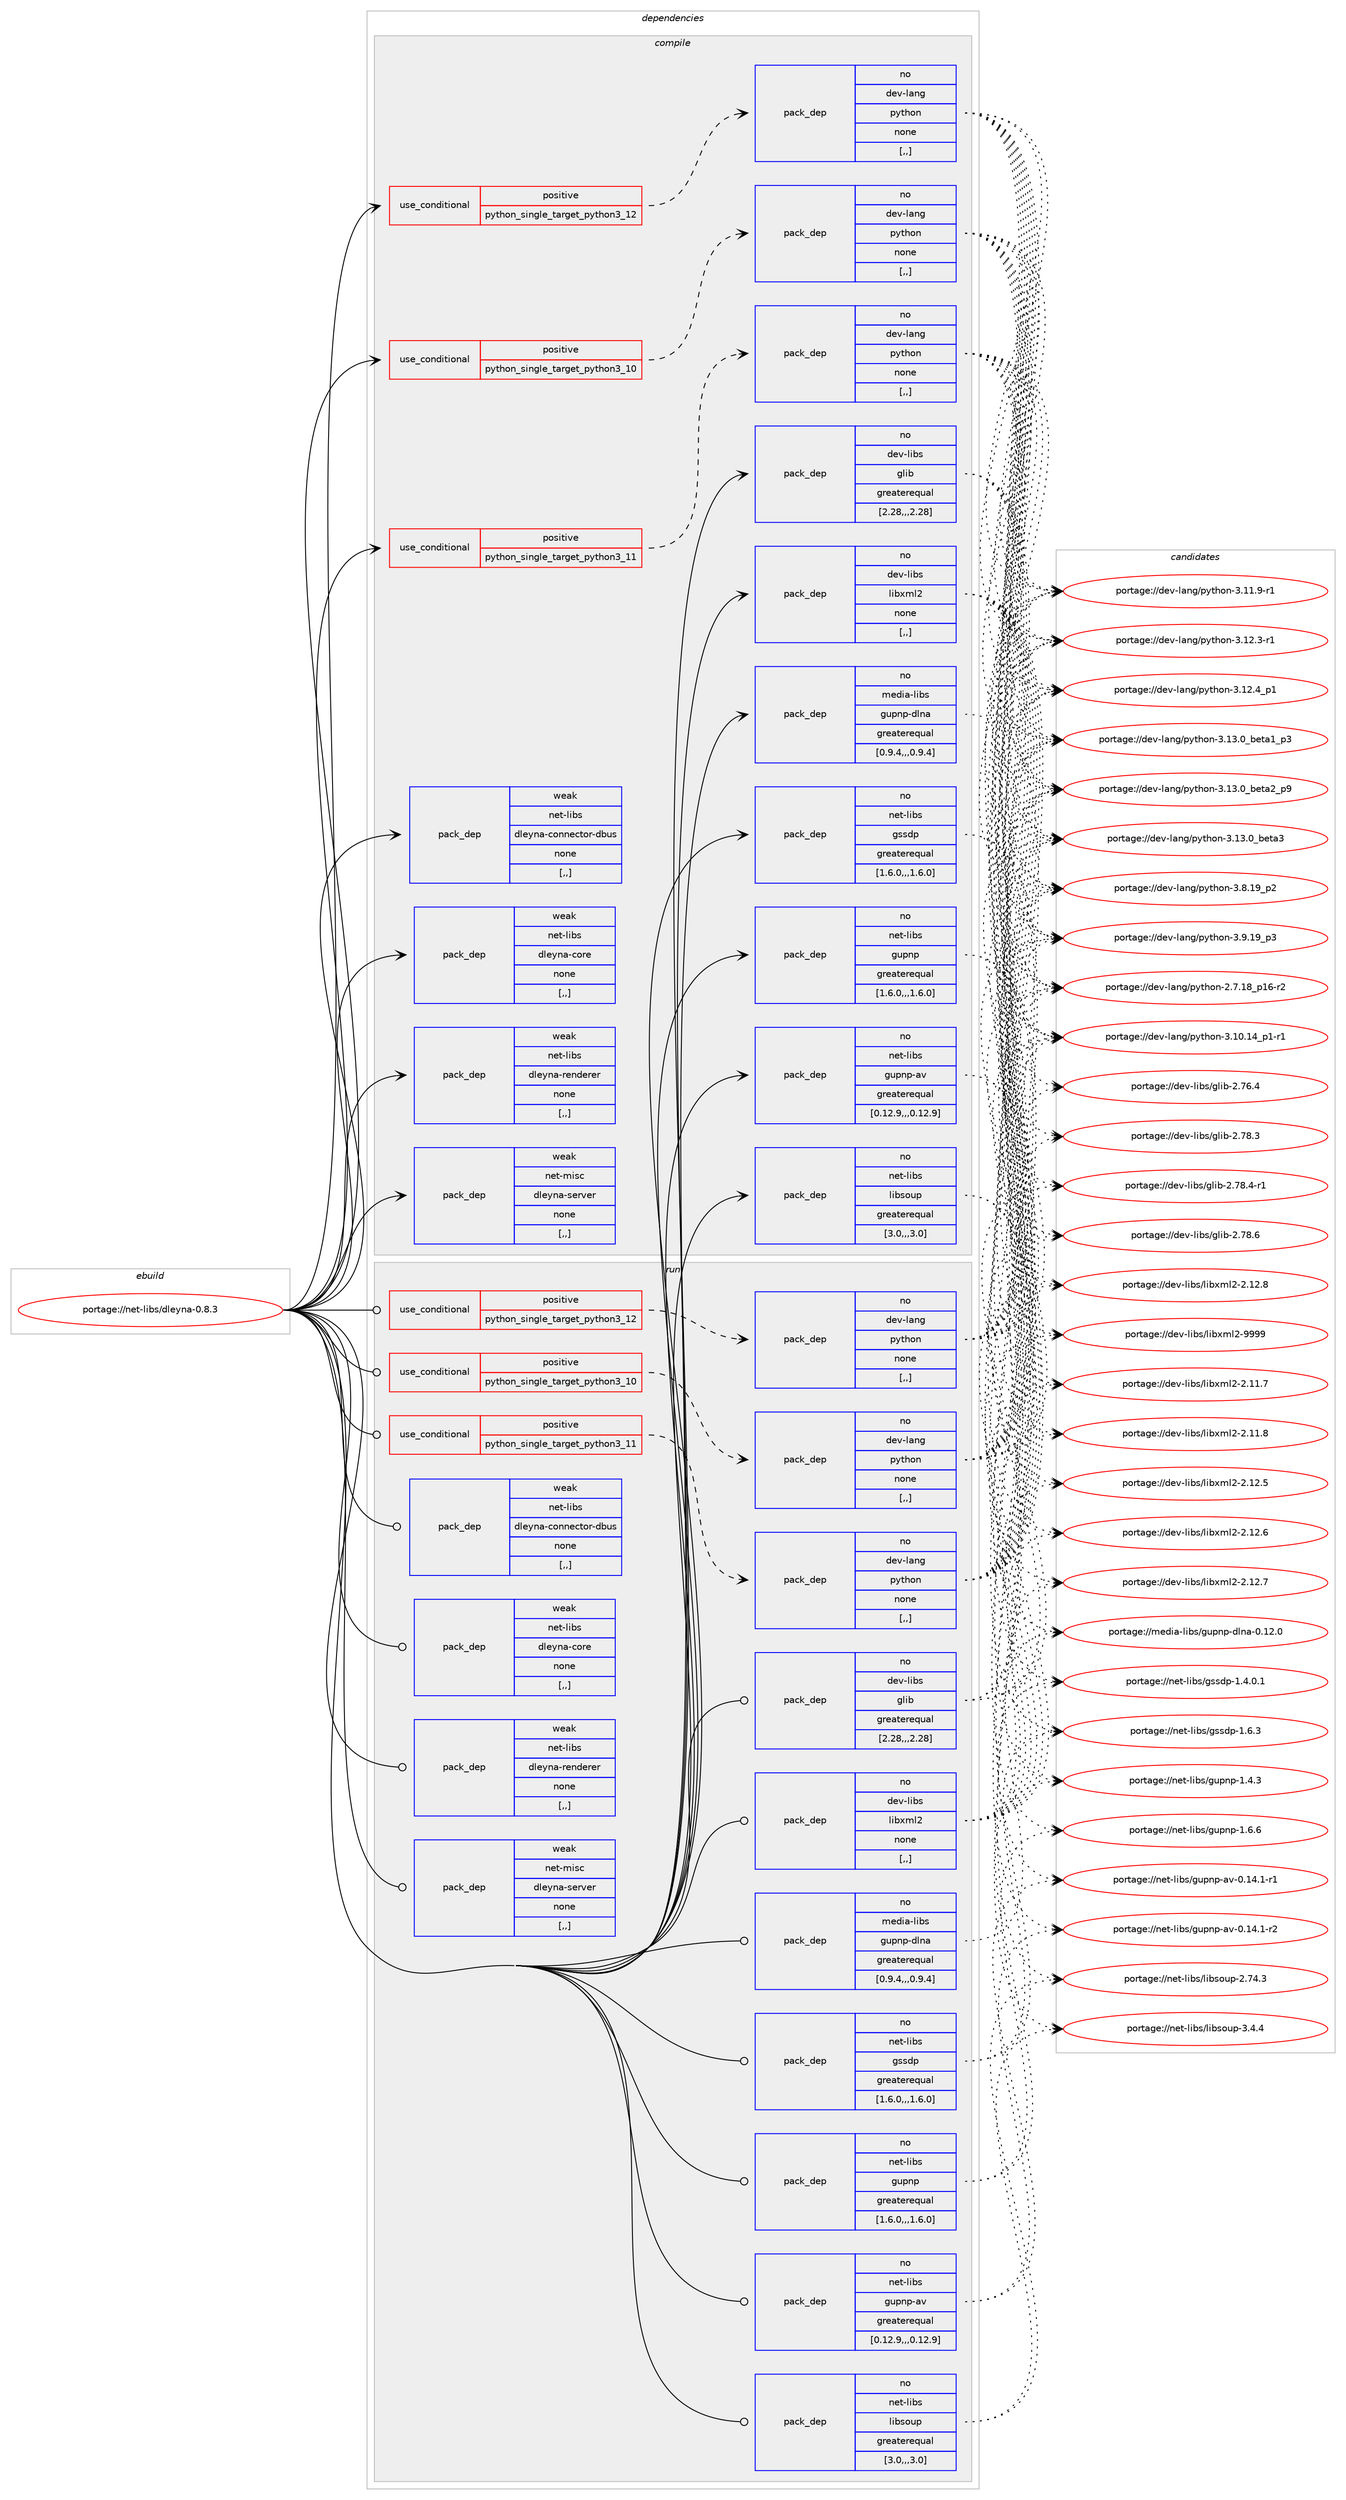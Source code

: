 digraph prolog {

# *************
# Graph options
# *************

newrank=true;
concentrate=true;
compound=true;
graph [rankdir=LR,fontname=Helvetica,fontsize=10,ranksep=1.5];#, ranksep=2.5, nodesep=0.2];
edge  [arrowhead=vee];
node  [fontname=Helvetica,fontsize=10];

# **********
# The ebuild
# **********

subgraph cluster_leftcol {
color=gray;
rank=same;
label=<<i>ebuild</i>>;
id [label="portage://net-libs/dleyna-0.8.3", color=red, width=4, href="../net-libs/dleyna-0.8.3.svg"];
}

# ****************
# The dependencies
# ****************

subgraph cluster_midcol {
color=gray;
label=<<i>dependencies</i>>;
subgraph cluster_compile {
fillcolor="#eeeeee";
style=filled;
label=<<i>compile</i>>;
subgraph cond90884 {
dependency349371 [label=<<TABLE BORDER="0" CELLBORDER="1" CELLSPACING="0" CELLPADDING="4"><TR><TD ROWSPAN="3" CELLPADDING="10">use_conditional</TD></TR><TR><TD>positive</TD></TR><TR><TD>python_single_target_python3_10</TD></TR></TABLE>>, shape=none, color=red];
subgraph pack255898 {
dependency349372 [label=<<TABLE BORDER="0" CELLBORDER="1" CELLSPACING="0" CELLPADDING="4" WIDTH="220"><TR><TD ROWSPAN="6" CELLPADDING="30">pack_dep</TD></TR><TR><TD WIDTH="110">no</TD></TR><TR><TD>dev-lang</TD></TR><TR><TD>python</TD></TR><TR><TD>none</TD></TR><TR><TD>[,,]</TD></TR></TABLE>>, shape=none, color=blue];
}
dependency349371:e -> dependency349372:w [weight=20,style="dashed",arrowhead="vee"];
}
id:e -> dependency349371:w [weight=20,style="solid",arrowhead="vee"];
subgraph cond90885 {
dependency349373 [label=<<TABLE BORDER="0" CELLBORDER="1" CELLSPACING="0" CELLPADDING="4"><TR><TD ROWSPAN="3" CELLPADDING="10">use_conditional</TD></TR><TR><TD>positive</TD></TR><TR><TD>python_single_target_python3_11</TD></TR></TABLE>>, shape=none, color=red];
subgraph pack255899 {
dependency349374 [label=<<TABLE BORDER="0" CELLBORDER="1" CELLSPACING="0" CELLPADDING="4" WIDTH="220"><TR><TD ROWSPAN="6" CELLPADDING="30">pack_dep</TD></TR><TR><TD WIDTH="110">no</TD></TR><TR><TD>dev-lang</TD></TR><TR><TD>python</TD></TR><TR><TD>none</TD></TR><TR><TD>[,,]</TD></TR></TABLE>>, shape=none, color=blue];
}
dependency349373:e -> dependency349374:w [weight=20,style="dashed",arrowhead="vee"];
}
id:e -> dependency349373:w [weight=20,style="solid",arrowhead="vee"];
subgraph cond90886 {
dependency349375 [label=<<TABLE BORDER="0" CELLBORDER="1" CELLSPACING="0" CELLPADDING="4"><TR><TD ROWSPAN="3" CELLPADDING="10">use_conditional</TD></TR><TR><TD>positive</TD></TR><TR><TD>python_single_target_python3_12</TD></TR></TABLE>>, shape=none, color=red];
subgraph pack255900 {
dependency349376 [label=<<TABLE BORDER="0" CELLBORDER="1" CELLSPACING="0" CELLPADDING="4" WIDTH="220"><TR><TD ROWSPAN="6" CELLPADDING="30">pack_dep</TD></TR><TR><TD WIDTH="110">no</TD></TR><TR><TD>dev-lang</TD></TR><TR><TD>python</TD></TR><TR><TD>none</TD></TR><TR><TD>[,,]</TD></TR></TABLE>>, shape=none, color=blue];
}
dependency349375:e -> dependency349376:w [weight=20,style="dashed",arrowhead="vee"];
}
id:e -> dependency349375:w [weight=20,style="solid",arrowhead="vee"];
subgraph pack255901 {
dependency349377 [label=<<TABLE BORDER="0" CELLBORDER="1" CELLSPACING="0" CELLPADDING="4" WIDTH="220"><TR><TD ROWSPAN="6" CELLPADDING="30">pack_dep</TD></TR><TR><TD WIDTH="110">no</TD></TR><TR><TD>dev-libs</TD></TR><TR><TD>glib</TD></TR><TR><TD>greaterequal</TD></TR><TR><TD>[2.28,,,2.28]</TD></TR></TABLE>>, shape=none, color=blue];
}
id:e -> dependency349377:w [weight=20,style="solid",arrowhead="vee"];
subgraph pack255902 {
dependency349378 [label=<<TABLE BORDER="0" CELLBORDER="1" CELLSPACING="0" CELLPADDING="4" WIDTH="220"><TR><TD ROWSPAN="6" CELLPADDING="30">pack_dep</TD></TR><TR><TD WIDTH="110">no</TD></TR><TR><TD>dev-libs</TD></TR><TR><TD>libxml2</TD></TR><TR><TD>none</TD></TR><TR><TD>[,,]</TD></TR></TABLE>>, shape=none, color=blue];
}
id:e -> dependency349378:w [weight=20,style="solid",arrowhead="vee"];
subgraph pack255903 {
dependency349379 [label=<<TABLE BORDER="0" CELLBORDER="1" CELLSPACING="0" CELLPADDING="4" WIDTH="220"><TR><TD ROWSPAN="6" CELLPADDING="30">pack_dep</TD></TR><TR><TD WIDTH="110">no</TD></TR><TR><TD>media-libs</TD></TR><TR><TD>gupnp-dlna</TD></TR><TR><TD>greaterequal</TD></TR><TR><TD>[0.9.4,,,0.9.4]</TD></TR></TABLE>>, shape=none, color=blue];
}
id:e -> dependency349379:w [weight=20,style="solid",arrowhead="vee"];
subgraph pack255904 {
dependency349380 [label=<<TABLE BORDER="0" CELLBORDER="1" CELLSPACING="0" CELLPADDING="4" WIDTH="220"><TR><TD ROWSPAN="6" CELLPADDING="30">pack_dep</TD></TR><TR><TD WIDTH="110">no</TD></TR><TR><TD>net-libs</TD></TR><TR><TD>gssdp</TD></TR><TR><TD>greaterequal</TD></TR><TR><TD>[1.6.0,,,1.6.0]</TD></TR></TABLE>>, shape=none, color=blue];
}
id:e -> dependency349380:w [weight=20,style="solid",arrowhead="vee"];
subgraph pack255905 {
dependency349381 [label=<<TABLE BORDER="0" CELLBORDER="1" CELLSPACING="0" CELLPADDING="4" WIDTH="220"><TR><TD ROWSPAN="6" CELLPADDING="30">pack_dep</TD></TR><TR><TD WIDTH="110">no</TD></TR><TR><TD>net-libs</TD></TR><TR><TD>gupnp</TD></TR><TR><TD>greaterequal</TD></TR><TR><TD>[1.6.0,,,1.6.0]</TD></TR></TABLE>>, shape=none, color=blue];
}
id:e -> dependency349381:w [weight=20,style="solid",arrowhead="vee"];
subgraph pack255906 {
dependency349382 [label=<<TABLE BORDER="0" CELLBORDER="1" CELLSPACING="0" CELLPADDING="4" WIDTH="220"><TR><TD ROWSPAN="6" CELLPADDING="30">pack_dep</TD></TR><TR><TD WIDTH="110">no</TD></TR><TR><TD>net-libs</TD></TR><TR><TD>gupnp-av</TD></TR><TR><TD>greaterequal</TD></TR><TR><TD>[0.12.9,,,0.12.9]</TD></TR></TABLE>>, shape=none, color=blue];
}
id:e -> dependency349382:w [weight=20,style="solid",arrowhead="vee"];
subgraph pack255907 {
dependency349383 [label=<<TABLE BORDER="0" CELLBORDER="1" CELLSPACING="0" CELLPADDING="4" WIDTH="220"><TR><TD ROWSPAN="6" CELLPADDING="30">pack_dep</TD></TR><TR><TD WIDTH="110">no</TD></TR><TR><TD>net-libs</TD></TR><TR><TD>libsoup</TD></TR><TR><TD>greaterequal</TD></TR><TR><TD>[3.0,,,3.0]</TD></TR></TABLE>>, shape=none, color=blue];
}
id:e -> dependency349383:w [weight=20,style="solid",arrowhead="vee"];
subgraph pack255908 {
dependency349384 [label=<<TABLE BORDER="0" CELLBORDER="1" CELLSPACING="0" CELLPADDING="4" WIDTH="220"><TR><TD ROWSPAN="6" CELLPADDING="30">pack_dep</TD></TR><TR><TD WIDTH="110">weak</TD></TR><TR><TD>net-libs</TD></TR><TR><TD>dleyna-connector-dbus</TD></TR><TR><TD>none</TD></TR><TR><TD>[,,]</TD></TR></TABLE>>, shape=none, color=blue];
}
id:e -> dependency349384:w [weight=20,style="solid",arrowhead="vee"];
subgraph pack255909 {
dependency349385 [label=<<TABLE BORDER="0" CELLBORDER="1" CELLSPACING="0" CELLPADDING="4" WIDTH="220"><TR><TD ROWSPAN="6" CELLPADDING="30">pack_dep</TD></TR><TR><TD WIDTH="110">weak</TD></TR><TR><TD>net-libs</TD></TR><TR><TD>dleyna-core</TD></TR><TR><TD>none</TD></TR><TR><TD>[,,]</TD></TR></TABLE>>, shape=none, color=blue];
}
id:e -> dependency349385:w [weight=20,style="solid",arrowhead="vee"];
subgraph pack255910 {
dependency349386 [label=<<TABLE BORDER="0" CELLBORDER="1" CELLSPACING="0" CELLPADDING="4" WIDTH="220"><TR><TD ROWSPAN="6" CELLPADDING="30">pack_dep</TD></TR><TR><TD WIDTH="110">weak</TD></TR><TR><TD>net-libs</TD></TR><TR><TD>dleyna-renderer</TD></TR><TR><TD>none</TD></TR><TR><TD>[,,]</TD></TR></TABLE>>, shape=none, color=blue];
}
id:e -> dependency349386:w [weight=20,style="solid",arrowhead="vee"];
subgraph pack255911 {
dependency349387 [label=<<TABLE BORDER="0" CELLBORDER="1" CELLSPACING="0" CELLPADDING="4" WIDTH="220"><TR><TD ROWSPAN="6" CELLPADDING="30">pack_dep</TD></TR><TR><TD WIDTH="110">weak</TD></TR><TR><TD>net-misc</TD></TR><TR><TD>dleyna-server</TD></TR><TR><TD>none</TD></TR><TR><TD>[,,]</TD></TR></TABLE>>, shape=none, color=blue];
}
id:e -> dependency349387:w [weight=20,style="solid",arrowhead="vee"];
}
subgraph cluster_compileandrun {
fillcolor="#eeeeee";
style=filled;
label=<<i>compile and run</i>>;
}
subgraph cluster_run {
fillcolor="#eeeeee";
style=filled;
label=<<i>run</i>>;
subgraph cond90887 {
dependency349388 [label=<<TABLE BORDER="0" CELLBORDER="1" CELLSPACING="0" CELLPADDING="4"><TR><TD ROWSPAN="3" CELLPADDING="10">use_conditional</TD></TR><TR><TD>positive</TD></TR><TR><TD>python_single_target_python3_10</TD></TR></TABLE>>, shape=none, color=red];
subgraph pack255912 {
dependency349389 [label=<<TABLE BORDER="0" CELLBORDER="1" CELLSPACING="0" CELLPADDING="4" WIDTH="220"><TR><TD ROWSPAN="6" CELLPADDING="30">pack_dep</TD></TR><TR><TD WIDTH="110">no</TD></TR><TR><TD>dev-lang</TD></TR><TR><TD>python</TD></TR><TR><TD>none</TD></TR><TR><TD>[,,]</TD></TR></TABLE>>, shape=none, color=blue];
}
dependency349388:e -> dependency349389:w [weight=20,style="dashed",arrowhead="vee"];
}
id:e -> dependency349388:w [weight=20,style="solid",arrowhead="odot"];
subgraph cond90888 {
dependency349390 [label=<<TABLE BORDER="0" CELLBORDER="1" CELLSPACING="0" CELLPADDING="4"><TR><TD ROWSPAN="3" CELLPADDING="10">use_conditional</TD></TR><TR><TD>positive</TD></TR><TR><TD>python_single_target_python3_11</TD></TR></TABLE>>, shape=none, color=red];
subgraph pack255913 {
dependency349391 [label=<<TABLE BORDER="0" CELLBORDER="1" CELLSPACING="0" CELLPADDING="4" WIDTH="220"><TR><TD ROWSPAN="6" CELLPADDING="30">pack_dep</TD></TR><TR><TD WIDTH="110">no</TD></TR><TR><TD>dev-lang</TD></TR><TR><TD>python</TD></TR><TR><TD>none</TD></TR><TR><TD>[,,]</TD></TR></TABLE>>, shape=none, color=blue];
}
dependency349390:e -> dependency349391:w [weight=20,style="dashed",arrowhead="vee"];
}
id:e -> dependency349390:w [weight=20,style="solid",arrowhead="odot"];
subgraph cond90889 {
dependency349392 [label=<<TABLE BORDER="0" CELLBORDER="1" CELLSPACING="0" CELLPADDING="4"><TR><TD ROWSPAN="3" CELLPADDING="10">use_conditional</TD></TR><TR><TD>positive</TD></TR><TR><TD>python_single_target_python3_12</TD></TR></TABLE>>, shape=none, color=red];
subgraph pack255914 {
dependency349393 [label=<<TABLE BORDER="0" CELLBORDER="1" CELLSPACING="0" CELLPADDING="4" WIDTH="220"><TR><TD ROWSPAN="6" CELLPADDING="30">pack_dep</TD></TR><TR><TD WIDTH="110">no</TD></TR><TR><TD>dev-lang</TD></TR><TR><TD>python</TD></TR><TR><TD>none</TD></TR><TR><TD>[,,]</TD></TR></TABLE>>, shape=none, color=blue];
}
dependency349392:e -> dependency349393:w [weight=20,style="dashed",arrowhead="vee"];
}
id:e -> dependency349392:w [weight=20,style="solid",arrowhead="odot"];
subgraph pack255915 {
dependency349394 [label=<<TABLE BORDER="0" CELLBORDER="1" CELLSPACING="0" CELLPADDING="4" WIDTH="220"><TR><TD ROWSPAN="6" CELLPADDING="30">pack_dep</TD></TR><TR><TD WIDTH="110">no</TD></TR><TR><TD>dev-libs</TD></TR><TR><TD>glib</TD></TR><TR><TD>greaterequal</TD></TR><TR><TD>[2.28,,,2.28]</TD></TR></TABLE>>, shape=none, color=blue];
}
id:e -> dependency349394:w [weight=20,style="solid",arrowhead="odot"];
subgraph pack255916 {
dependency349395 [label=<<TABLE BORDER="0" CELLBORDER="1" CELLSPACING="0" CELLPADDING="4" WIDTH="220"><TR><TD ROWSPAN="6" CELLPADDING="30">pack_dep</TD></TR><TR><TD WIDTH="110">no</TD></TR><TR><TD>dev-libs</TD></TR><TR><TD>libxml2</TD></TR><TR><TD>none</TD></TR><TR><TD>[,,]</TD></TR></TABLE>>, shape=none, color=blue];
}
id:e -> dependency349395:w [weight=20,style="solid",arrowhead="odot"];
subgraph pack255917 {
dependency349396 [label=<<TABLE BORDER="0" CELLBORDER="1" CELLSPACING="0" CELLPADDING="4" WIDTH="220"><TR><TD ROWSPAN="6" CELLPADDING="30">pack_dep</TD></TR><TR><TD WIDTH="110">no</TD></TR><TR><TD>media-libs</TD></TR><TR><TD>gupnp-dlna</TD></TR><TR><TD>greaterequal</TD></TR><TR><TD>[0.9.4,,,0.9.4]</TD></TR></TABLE>>, shape=none, color=blue];
}
id:e -> dependency349396:w [weight=20,style="solid",arrowhead="odot"];
subgraph pack255918 {
dependency349397 [label=<<TABLE BORDER="0" CELLBORDER="1" CELLSPACING="0" CELLPADDING="4" WIDTH="220"><TR><TD ROWSPAN="6" CELLPADDING="30">pack_dep</TD></TR><TR><TD WIDTH="110">no</TD></TR><TR><TD>net-libs</TD></TR><TR><TD>gssdp</TD></TR><TR><TD>greaterequal</TD></TR><TR><TD>[1.6.0,,,1.6.0]</TD></TR></TABLE>>, shape=none, color=blue];
}
id:e -> dependency349397:w [weight=20,style="solid",arrowhead="odot"];
subgraph pack255919 {
dependency349398 [label=<<TABLE BORDER="0" CELLBORDER="1" CELLSPACING="0" CELLPADDING="4" WIDTH="220"><TR><TD ROWSPAN="6" CELLPADDING="30">pack_dep</TD></TR><TR><TD WIDTH="110">no</TD></TR><TR><TD>net-libs</TD></TR><TR><TD>gupnp</TD></TR><TR><TD>greaterequal</TD></TR><TR><TD>[1.6.0,,,1.6.0]</TD></TR></TABLE>>, shape=none, color=blue];
}
id:e -> dependency349398:w [weight=20,style="solid",arrowhead="odot"];
subgraph pack255920 {
dependency349399 [label=<<TABLE BORDER="0" CELLBORDER="1" CELLSPACING="0" CELLPADDING="4" WIDTH="220"><TR><TD ROWSPAN="6" CELLPADDING="30">pack_dep</TD></TR><TR><TD WIDTH="110">no</TD></TR><TR><TD>net-libs</TD></TR><TR><TD>gupnp-av</TD></TR><TR><TD>greaterequal</TD></TR><TR><TD>[0.12.9,,,0.12.9]</TD></TR></TABLE>>, shape=none, color=blue];
}
id:e -> dependency349399:w [weight=20,style="solid",arrowhead="odot"];
subgraph pack255921 {
dependency349400 [label=<<TABLE BORDER="0" CELLBORDER="1" CELLSPACING="0" CELLPADDING="4" WIDTH="220"><TR><TD ROWSPAN="6" CELLPADDING="30">pack_dep</TD></TR><TR><TD WIDTH="110">no</TD></TR><TR><TD>net-libs</TD></TR><TR><TD>libsoup</TD></TR><TR><TD>greaterequal</TD></TR><TR><TD>[3.0,,,3.0]</TD></TR></TABLE>>, shape=none, color=blue];
}
id:e -> dependency349400:w [weight=20,style="solid",arrowhead="odot"];
subgraph pack255922 {
dependency349401 [label=<<TABLE BORDER="0" CELLBORDER="1" CELLSPACING="0" CELLPADDING="4" WIDTH="220"><TR><TD ROWSPAN="6" CELLPADDING="30">pack_dep</TD></TR><TR><TD WIDTH="110">weak</TD></TR><TR><TD>net-libs</TD></TR><TR><TD>dleyna-connector-dbus</TD></TR><TR><TD>none</TD></TR><TR><TD>[,,]</TD></TR></TABLE>>, shape=none, color=blue];
}
id:e -> dependency349401:w [weight=20,style="solid",arrowhead="odot"];
subgraph pack255923 {
dependency349402 [label=<<TABLE BORDER="0" CELLBORDER="1" CELLSPACING="0" CELLPADDING="4" WIDTH="220"><TR><TD ROWSPAN="6" CELLPADDING="30">pack_dep</TD></TR><TR><TD WIDTH="110">weak</TD></TR><TR><TD>net-libs</TD></TR><TR><TD>dleyna-core</TD></TR><TR><TD>none</TD></TR><TR><TD>[,,]</TD></TR></TABLE>>, shape=none, color=blue];
}
id:e -> dependency349402:w [weight=20,style="solid",arrowhead="odot"];
subgraph pack255924 {
dependency349403 [label=<<TABLE BORDER="0" CELLBORDER="1" CELLSPACING="0" CELLPADDING="4" WIDTH="220"><TR><TD ROWSPAN="6" CELLPADDING="30">pack_dep</TD></TR><TR><TD WIDTH="110">weak</TD></TR><TR><TD>net-libs</TD></TR><TR><TD>dleyna-renderer</TD></TR><TR><TD>none</TD></TR><TR><TD>[,,]</TD></TR></TABLE>>, shape=none, color=blue];
}
id:e -> dependency349403:w [weight=20,style="solid",arrowhead="odot"];
subgraph pack255925 {
dependency349404 [label=<<TABLE BORDER="0" CELLBORDER="1" CELLSPACING="0" CELLPADDING="4" WIDTH="220"><TR><TD ROWSPAN="6" CELLPADDING="30">pack_dep</TD></TR><TR><TD WIDTH="110">weak</TD></TR><TR><TD>net-misc</TD></TR><TR><TD>dleyna-server</TD></TR><TR><TD>none</TD></TR><TR><TD>[,,]</TD></TR></TABLE>>, shape=none, color=blue];
}
id:e -> dependency349404:w [weight=20,style="solid",arrowhead="odot"];
}
}

# **************
# The candidates
# **************

subgraph cluster_choices {
rank=same;
color=gray;
label=<<i>candidates</i>>;

subgraph choice255898 {
color=black;
nodesep=1;
choice100101118451089711010347112121116104111110455046554649569511249544511450 [label="portage://dev-lang/python-2.7.18_p16-r2", color=red, width=4,href="../dev-lang/python-2.7.18_p16-r2.svg"];
choice100101118451089711010347112121116104111110455146494846495295112494511449 [label="portage://dev-lang/python-3.10.14_p1-r1", color=red, width=4,href="../dev-lang/python-3.10.14_p1-r1.svg"];
choice100101118451089711010347112121116104111110455146494946574511449 [label="portage://dev-lang/python-3.11.9-r1", color=red, width=4,href="../dev-lang/python-3.11.9-r1.svg"];
choice100101118451089711010347112121116104111110455146495046514511449 [label="portage://dev-lang/python-3.12.3-r1", color=red, width=4,href="../dev-lang/python-3.12.3-r1.svg"];
choice100101118451089711010347112121116104111110455146495046529511249 [label="portage://dev-lang/python-3.12.4_p1", color=red, width=4,href="../dev-lang/python-3.12.4_p1.svg"];
choice10010111845108971101034711212111610411111045514649514648959810111697499511251 [label="portage://dev-lang/python-3.13.0_beta1_p3", color=red, width=4,href="../dev-lang/python-3.13.0_beta1_p3.svg"];
choice10010111845108971101034711212111610411111045514649514648959810111697509511257 [label="portage://dev-lang/python-3.13.0_beta2_p9", color=red, width=4,href="../dev-lang/python-3.13.0_beta2_p9.svg"];
choice1001011184510897110103471121211161041111104551464951464895981011169751 [label="portage://dev-lang/python-3.13.0_beta3", color=red, width=4,href="../dev-lang/python-3.13.0_beta3.svg"];
choice100101118451089711010347112121116104111110455146564649579511250 [label="portage://dev-lang/python-3.8.19_p2", color=red, width=4,href="../dev-lang/python-3.8.19_p2.svg"];
choice100101118451089711010347112121116104111110455146574649579511251 [label="portage://dev-lang/python-3.9.19_p3", color=red, width=4,href="../dev-lang/python-3.9.19_p3.svg"];
dependency349372:e -> choice100101118451089711010347112121116104111110455046554649569511249544511450:w [style=dotted,weight="100"];
dependency349372:e -> choice100101118451089711010347112121116104111110455146494846495295112494511449:w [style=dotted,weight="100"];
dependency349372:e -> choice100101118451089711010347112121116104111110455146494946574511449:w [style=dotted,weight="100"];
dependency349372:e -> choice100101118451089711010347112121116104111110455146495046514511449:w [style=dotted,weight="100"];
dependency349372:e -> choice100101118451089711010347112121116104111110455146495046529511249:w [style=dotted,weight="100"];
dependency349372:e -> choice10010111845108971101034711212111610411111045514649514648959810111697499511251:w [style=dotted,weight="100"];
dependency349372:e -> choice10010111845108971101034711212111610411111045514649514648959810111697509511257:w [style=dotted,weight="100"];
dependency349372:e -> choice1001011184510897110103471121211161041111104551464951464895981011169751:w [style=dotted,weight="100"];
dependency349372:e -> choice100101118451089711010347112121116104111110455146564649579511250:w [style=dotted,weight="100"];
dependency349372:e -> choice100101118451089711010347112121116104111110455146574649579511251:w [style=dotted,weight="100"];
}
subgraph choice255899 {
color=black;
nodesep=1;
choice100101118451089711010347112121116104111110455046554649569511249544511450 [label="portage://dev-lang/python-2.7.18_p16-r2", color=red, width=4,href="../dev-lang/python-2.7.18_p16-r2.svg"];
choice100101118451089711010347112121116104111110455146494846495295112494511449 [label="portage://dev-lang/python-3.10.14_p1-r1", color=red, width=4,href="../dev-lang/python-3.10.14_p1-r1.svg"];
choice100101118451089711010347112121116104111110455146494946574511449 [label="portage://dev-lang/python-3.11.9-r1", color=red, width=4,href="../dev-lang/python-3.11.9-r1.svg"];
choice100101118451089711010347112121116104111110455146495046514511449 [label="portage://dev-lang/python-3.12.3-r1", color=red, width=4,href="../dev-lang/python-3.12.3-r1.svg"];
choice100101118451089711010347112121116104111110455146495046529511249 [label="portage://dev-lang/python-3.12.4_p1", color=red, width=4,href="../dev-lang/python-3.12.4_p1.svg"];
choice10010111845108971101034711212111610411111045514649514648959810111697499511251 [label="portage://dev-lang/python-3.13.0_beta1_p3", color=red, width=4,href="../dev-lang/python-3.13.0_beta1_p3.svg"];
choice10010111845108971101034711212111610411111045514649514648959810111697509511257 [label="portage://dev-lang/python-3.13.0_beta2_p9", color=red, width=4,href="../dev-lang/python-3.13.0_beta2_p9.svg"];
choice1001011184510897110103471121211161041111104551464951464895981011169751 [label="portage://dev-lang/python-3.13.0_beta3", color=red, width=4,href="../dev-lang/python-3.13.0_beta3.svg"];
choice100101118451089711010347112121116104111110455146564649579511250 [label="portage://dev-lang/python-3.8.19_p2", color=red, width=4,href="../dev-lang/python-3.8.19_p2.svg"];
choice100101118451089711010347112121116104111110455146574649579511251 [label="portage://dev-lang/python-3.9.19_p3", color=red, width=4,href="../dev-lang/python-3.9.19_p3.svg"];
dependency349374:e -> choice100101118451089711010347112121116104111110455046554649569511249544511450:w [style=dotted,weight="100"];
dependency349374:e -> choice100101118451089711010347112121116104111110455146494846495295112494511449:w [style=dotted,weight="100"];
dependency349374:e -> choice100101118451089711010347112121116104111110455146494946574511449:w [style=dotted,weight="100"];
dependency349374:e -> choice100101118451089711010347112121116104111110455146495046514511449:w [style=dotted,weight="100"];
dependency349374:e -> choice100101118451089711010347112121116104111110455146495046529511249:w [style=dotted,weight="100"];
dependency349374:e -> choice10010111845108971101034711212111610411111045514649514648959810111697499511251:w [style=dotted,weight="100"];
dependency349374:e -> choice10010111845108971101034711212111610411111045514649514648959810111697509511257:w [style=dotted,weight="100"];
dependency349374:e -> choice1001011184510897110103471121211161041111104551464951464895981011169751:w [style=dotted,weight="100"];
dependency349374:e -> choice100101118451089711010347112121116104111110455146564649579511250:w [style=dotted,weight="100"];
dependency349374:e -> choice100101118451089711010347112121116104111110455146574649579511251:w [style=dotted,weight="100"];
}
subgraph choice255900 {
color=black;
nodesep=1;
choice100101118451089711010347112121116104111110455046554649569511249544511450 [label="portage://dev-lang/python-2.7.18_p16-r2", color=red, width=4,href="../dev-lang/python-2.7.18_p16-r2.svg"];
choice100101118451089711010347112121116104111110455146494846495295112494511449 [label="portage://dev-lang/python-3.10.14_p1-r1", color=red, width=4,href="../dev-lang/python-3.10.14_p1-r1.svg"];
choice100101118451089711010347112121116104111110455146494946574511449 [label="portage://dev-lang/python-3.11.9-r1", color=red, width=4,href="../dev-lang/python-3.11.9-r1.svg"];
choice100101118451089711010347112121116104111110455146495046514511449 [label="portage://dev-lang/python-3.12.3-r1", color=red, width=4,href="../dev-lang/python-3.12.3-r1.svg"];
choice100101118451089711010347112121116104111110455146495046529511249 [label="portage://dev-lang/python-3.12.4_p1", color=red, width=4,href="../dev-lang/python-3.12.4_p1.svg"];
choice10010111845108971101034711212111610411111045514649514648959810111697499511251 [label="portage://dev-lang/python-3.13.0_beta1_p3", color=red, width=4,href="../dev-lang/python-3.13.0_beta1_p3.svg"];
choice10010111845108971101034711212111610411111045514649514648959810111697509511257 [label="portage://dev-lang/python-3.13.0_beta2_p9", color=red, width=4,href="../dev-lang/python-3.13.0_beta2_p9.svg"];
choice1001011184510897110103471121211161041111104551464951464895981011169751 [label="portage://dev-lang/python-3.13.0_beta3", color=red, width=4,href="../dev-lang/python-3.13.0_beta3.svg"];
choice100101118451089711010347112121116104111110455146564649579511250 [label="portage://dev-lang/python-3.8.19_p2", color=red, width=4,href="../dev-lang/python-3.8.19_p2.svg"];
choice100101118451089711010347112121116104111110455146574649579511251 [label="portage://dev-lang/python-3.9.19_p3", color=red, width=4,href="../dev-lang/python-3.9.19_p3.svg"];
dependency349376:e -> choice100101118451089711010347112121116104111110455046554649569511249544511450:w [style=dotted,weight="100"];
dependency349376:e -> choice100101118451089711010347112121116104111110455146494846495295112494511449:w [style=dotted,weight="100"];
dependency349376:e -> choice100101118451089711010347112121116104111110455146494946574511449:w [style=dotted,weight="100"];
dependency349376:e -> choice100101118451089711010347112121116104111110455146495046514511449:w [style=dotted,weight="100"];
dependency349376:e -> choice100101118451089711010347112121116104111110455146495046529511249:w [style=dotted,weight="100"];
dependency349376:e -> choice10010111845108971101034711212111610411111045514649514648959810111697499511251:w [style=dotted,weight="100"];
dependency349376:e -> choice10010111845108971101034711212111610411111045514649514648959810111697509511257:w [style=dotted,weight="100"];
dependency349376:e -> choice1001011184510897110103471121211161041111104551464951464895981011169751:w [style=dotted,weight="100"];
dependency349376:e -> choice100101118451089711010347112121116104111110455146564649579511250:w [style=dotted,weight="100"];
dependency349376:e -> choice100101118451089711010347112121116104111110455146574649579511251:w [style=dotted,weight="100"];
}
subgraph choice255901 {
color=black;
nodesep=1;
choice1001011184510810598115471031081059845504655544652 [label="portage://dev-libs/glib-2.76.4", color=red, width=4,href="../dev-libs/glib-2.76.4.svg"];
choice1001011184510810598115471031081059845504655564651 [label="portage://dev-libs/glib-2.78.3", color=red, width=4,href="../dev-libs/glib-2.78.3.svg"];
choice10010111845108105981154710310810598455046555646524511449 [label="portage://dev-libs/glib-2.78.4-r1", color=red, width=4,href="../dev-libs/glib-2.78.4-r1.svg"];
choice1001011184510810598115471031081059845504655564654 [label="portage://dev-libs/glib-2.78.6", color=red, width=4,href="../dev-libs/glib-2.78.6.svg"];
dependency349377:e -> choice1001011184510810598115471031081059845504655544652:w [style=dotted,weight="100"];
dependency349377:e -> choice1001011184510810598115471031081059845504655564651:w [style=dotted,weight="100"];
dependency349377:e -> choice10010111845108105981154710310810598455046555646524511449:w [style=dotted,weight="100"];
dependency349377:e -> choice1001011184510810598115471031081059845504655564654:w [style=dotted,weight="100"];
}
subgraph choice255902 {
color=black;
nodesep=1;
choice100101118451081059811547108105981201091085045504649494655 [label="portage://dev-libs/libxml2-2.11.7", color=red, width=4,href="../dev-libs/libxml2-2.11.7.svg"];
choice100101118451081059811547108105981201091085045504649494656 [label="portage://dev-libs/libxml2-2.11.8", color=red, width=4,href="../dev-libs/libxml2-2.11.8.svg"];
choice100101118451081059811547108105981201091085045504649504653 [label="portage://dev-libs/libxml2-2.12.5", color=red, width=4,href="../dev-libs/libxml2-2.12.5.svg"];
choice100101118451081059811547108105981201091085045504649504654 [label="portage://dev-libs/libxml2-2.12.6", color=red, width=4,href="../dev-libs/libxml2-2.12.6.svg"];
choice100101118451081059811547108105981201091085045504649504655 [label="portage://dev-libs/libxml2-2.12.7", color=red, width=4,href="../dev-libs/libxml2-2.12.7.svg"];
choice100101118451081059811547108105981201091085045504649504656 [label="portage://dev-libs/libxml2-2.12.8", color=red, width=4,href="../dev-libs/libxml2-2.12.8.svg"];
choice10010111845108105981154710810598120109108504557575757 [label="portage://dev-libs/libxml2-9999", color=red, width=4,href="../dev-libs/libxml2-9999.svg"];
dependency349378:e -> choice100101118451081059811547108105981201091085045504649494655:w [style=dotted,weight="100"];
dependency349378:e -> choice100101118451081059811547108105981201091085045504649494656:w [style=dotted,weight="100"];
dependency349378:e -> choice100101118451081059811547108105981201091085045504649504653:w [style=dotted,weight="100"];
dependency349378:e -> choice100101118451081059811547108105981201091085045504649504654:w [style=dotted,weight="100"];
dependency349378:e -> choice100101118451081059811547108105981201091085045504649504655:w [style=dotted,weight="100"];
dependency349378:e -> choice100101118451081059811547108105981201091085045504649504656:w [style=dotted,weight="100"];
dependency349378:e -> choice10010111845108105981154710810598120109108504557575757:w [style=dotted,weight="100"];
}
subgraph choice255903 {
color=black;
nodesep=1;
choice10910110010597451081059811547103117112110112451001081109745484649504648 [label="portage://media-libs/gupnp-dlna-0.12.0", color=red, width=4,href="../media-libs/gupnp-dlna-0.12.0.svg"];
dependency349379:e -> choice10910110010597451081059811547103117112110112451001081109745484649504648:w [style=dotted,weight="100"];
}
subgraph choice255904 {
color=black;
nodesep=1;
choice1101011164510810598115471031151151001124549465246484649 [label="portage://net-libs/gssdp-1.4.0.1", color=red, width=4,href="../net-libs/gssdp-1.4.0.1.svg"];
choice110101116451081059811547103115115100112454946544651 [label="portage://net-libs/gssdp-1.6.3", color=red, width=4,href="../net-libs/gssdp-1.6.3.svg"];
dependency349380:e -> choice1101011164510810598115471031151151001124549465246484649:w [style=dotted,weight="100"];
dependency349380:e -> choice110101116451081059811547103115115100112454946544651:w [style=dotted,weight="100"];
}
subgraph choice255905 {
color=black;
nodesep=1;
choice110101116451081059811547103117112110112454946524651 [label="portage://net-libs/gupnp-1.4.3", color=red, width=4,href="../net-libs/gupnp-1.4.3.svg"];
choice110101116451081059811547103117112110112454946544654 [label="portage://net-libs/gupnp-1.6.6", color=red, width=4,href="../net-libs/gupnp-1.6.6.svg"];
dependency349381:e -> choice110101116451081059811547103117112110112454946524651:w [style=dotted,weight="100"];
dependency349381:e -> choice110101116451081059811547103117112110112454946544654:w [style=dotted,weight="100"];
}
subgraph choice255906 {
color=black;
nodesep=1;
choice1101011164510810598115471031171121101124597118454846495246494511449 [label="portage://net-libs/gupnp-av-0.14.1-r1", color=red, width=4,href="../net-libs/gupnp-av-0.14.1-r1.svg"];
choice1101011164510810598115471031171121101124597118454846495246494511450 [label="portage://net-libs/gupnp-av-0.14.1-r2", color=red, width=4,href="../net-libs/gupnp-av-0.14.1-r2.svg"];
dependency349382:e -> choice1101011164510810598115471031171121101124597118454846495246494511449:w [style=dotted,weight="100"];
dependency349382:e -> choice1101011164510810598115471031171121101124597118454846495246494511450:w [style=dotted,weight="100"];
}
subgraph choice255907 {
color=black;
nodesep=1;
choice1101011164510810598115471081059811511111711245504655524651 [label="portage://net-libs/libsoup-2.74.3", color=red, width=4,href="../net-libs/libsoup-2.74.3.svg"];
choice11010111645108105981154710810598115111117112455146524652 [label="portage://net-libs/libsoup-3.4.4", color=red, width=4,href="../net-libs/libsoup-3.4.4.svg"];
dependency349383:e -> choice1101011164510810598115471081059811511111711245504655524651:w [style=dotted,weight="100"];
dependency349383:e -> choice11010111645108105981154710810598115111117112455146524652:w [style=dotted,weight="100"];
}
subgraph choice255908 {
color=black;
nodesep=1;
}
subgraph choice255909 {
color=black;
nodesep=1;
}
subgraph choice255910 {
color=black;
nodesep=1;
}
subgraph choice255911 {
color=black;
nodesep=1;
}
subgraph choice255912 {
color=black;
nodesep=1;
choice100101118451089711010347112121116104111110455046554649569511249544511450 [label="portage://dev-lang/python-2.7.18_p16-r2", color=red, width=4,href="../dev-lang/python-2.7.18_p16-r2.svg"];
choice100101118451089711010347112121116104111110455146494846495295112494511449 [label="portage://dev-lang/python-3.10.14_p1-r1", color=red, width=4,href="../dev-lang/python-3.10.14_p1-r1.svg"];
choice100101118451089711010347112121116104111110455146494946574511449 [label="portage://dev-lang/python-3.11.9-r1", color=red, width=4,href="../dev-lang/python-3.11.9-r1.svg"];
choice100101118451089711010347112121116104111110455146495046514511449 [label="portage://dev-lang/python-3.12.3-r1", color=red, width=4,href="../dev-lang/python-3.12.3-r1.svg"];
choice100101118451089711010347112121116104111110455146495046529511249 [label="portage://dev-lang/python-3.12.4_p1", color=red, width=4,href="../dev-lang/python-3.12.4_p1.svg"];
choice10010111845108971101034711212111610411111045514649514648959810111697499511251 [label="portage://dev-lang/python-3.13.0_beta1_p3", color=red, width=4,href="../dev-lang/python-3.13.0_beta1_p3.svg"];
choice10010111845108971101034711212111610411111045514649514648959810111697509511257 [label="portage://dev-lang/python-3.13.0_beta2_p9", color=red, width=4,href="../dev-lang/python-3.13.0_beta2_p9.svg"];
choice1001011184510897110103471121211161041111104551464951464895981011169751 [label="portage://dev-lang/python-3.13.0_beta3", color=red, width=4,href="../dev-lang/python-3.13.0_beta3.svg"];
choice100101118451089711010347112121116104111110455146564649579511250 [label="portage://dev-lang/python-3.8.19_p2", color=red, width=4,href="../dev-lang/python-3.8.19_p2.svg"];
choice100101118451089711010347112121116104111110455146574649579511251 [label="portage://dev-lang/python-3.9.19_p3", color=red, width=4,href="../dev-lang/python-3.9.19_p3.svg"];
dependency349389:e -> choice100101118451089711010347112121116104111110455046554649569511249544511450:w [style=dotted,weight="100"];
dependency349389:e -> choice100101118451089711010347112121116104111110455146494846495295112494511449:w [style=dotted,weight="100"];
dependency349389:e -> choice100101118451089711010347112121116104111110455146494946574511449:w [style=dotted,weight="100"];
dependency349389:e -> choice100101118451089711010347112121116104111110455146495046514511449:w [style=dotted,weight="100"];
dependency349389:e -> choice100101118451089711010347112121116104111110455146495046529511249:w [style=dotted,weight="100"];
dependency349389:e -> choice10010111845108971101034711212111610411111045514649514648959810111697499511251:w [style=dotted,weight="100"];
dependency349389:e -> choice10010111845108971101034711212111610411111045514649514648959810111697509511257:w [style=dotted,weight="100"];
dependency349389:e -> choice1001011184510897110103471121211161041111104551464951464895981011169751:w [style=dotted,weight="100"];
dependency349389:e -> choice100101118451089711010347112121116104111110455146564649579511250:w [style=dotted,weight="100"];
dependency349389:e -> choice100101118451089711010347112121116104111110455146574649579511251:w [style=dotted,weight="100"];
}
subgraph choice255913 {
color=black;
nodesep=1;
choice100101118451089711010347112121116104111110455046554649569511249544511450 [label="portage://dev-lang/python-2.7.18_p16-r2", color=red, width=4,href="../dev-lang/python-2.7.18_p16-r2.svg"];
choice100101118451089711010347112121116104111110455146494846495295112494511449 [label="portage://dev-lang/python-3.10.14_p1-r1", color=red, width=4,href="../dev-lang/python-3.10.14_p1-r1.svg"];
choice100101118451089711010347112121116104111110455146494946574511449 [label="portage://dev-lang/python-3.11.9-r1", color=red, width=4,href="../dev-lang/python-3.11.9-r1.svg"];
choice100101118451089711010347112121116104111110455146495046514511449 [label="portage://dev-lang/python-3.12.3-r1", color=red, width=4,href="../dev-lang/python-3.12.3-r1.svg"];
choice100101118451089711010347112121116104111110455146495046529511249 [label="portage://dev-lang/python-3.12.4_p1", color=red, width=4,href="../dev-lang/python-3.12.4_p1.svg"];
choice10010111845108971101034711212111610411111045514649514648959810111697499511251 [label="portage://dev-lang/python-3.13.0_beta1_p3", color=red, width=4,href="../dev-lang/python-3.13.0_beta1_p3.svg"];
choice10010111845108971101034711212111610411111045514649514648959810111697509511257 [label="portage://dev-lang/python-3.13.0_beta2_p9", color=red, width=4,href="../dev-lang/python-3.13.0_beta2_p9.svg"];
choice1001011184510897110103471121211161041111104551464951464895981011169751 [label="portage://dev-lang/python-3.13.0_beta3", color=red, width=4,href="../dev-lang/python-3.13.0_beta3.svg"];
choice100101118451089711010347112121116104111110455146564649579511250 [label="portage://dev-lang/python-3.8.19_p2", color=red, width=4,href="../dev-lang/python-3.8.19_p2.svg"];
choice100101118451089711010347112121116104111110455146574649579511251 [label="portage://dev-lang/python-3.9.19_p3", color=red, width=4,href="../dev-lang/python-3.9.19_p3.svg"];
dependency349391:e -> choice100101118451089711010347112121116104111110455046554649569511249544511450:w [style=dotted,weight="100"];
dependency349391:e -> choice100101118451089711010347112121116104111110455146494846495295112494511449:w [style=dotted,weight="100"];
dependency349391:e -> choice100101118451089711010347112121116104111110455146494946574511449:w [style=dotted,weight="100"];
dependency349391:e -> choice100101118451089711010347112121116104111110455146495046514511449:w [style=dotted,weight="100"];
dependency349391:e -> choice100101118451089711010347112121116104111110455146495046529511249:w [style=dotted,weight="100"];
dependency349391:e -> choice10010111845108971101034711212111610411111045514649514648959810111697499511251:w [style=dotted,weight="100"];
dependency349391:e -> choice10010111845108971101034711212111610411111045514649514648959810111697509511257:w [style=dotted,weight="100"];
dependency349391:e -> choice1001011184510897110103471121211161041111104551464951464895981011169751:w [style=dotted,weight="100"];
dependency349391:e -> choice100101118451089711010347112121116104111110455146564649579511250:w [style=dotted,weight="100"];
dependency349391:e -> choice100101118451089711010347112121116104111110455146574649579511251:w [style=dotted,weight="100"];
}
subgraph choice255914 {
color=black;
nodesep=1;
choice100101118451089711010347112121116104111110455046554649569511249544511450 [label="portage://dev-lang/python-2.7.18_p16-r2", color=red, width=4,href="../dev-lang/python-2.7.18_p16-r2.svg"];
choice100101118451089711010347112121116104111110455146494846495295112494511449 [label="portage://dev-lang/python-3.10.14_p1-r1", color=red, width=4,href="../dev-lang/python-3.10.14_p1-r1.svg"];
choice100101118451089711010347112121116104111110455146494946574511449 [label="portage://dev-lang/python-3.11.9-r1", color=red, width=4,href="../dev-lang/python-3.11.9-r1.svg"];
choice100101118451089711010347112121116104111110455146495046514511449 [label="portage://dev-lang/python-3.12.3-r1", color=red, width=4,href="../dev-lang/python-3.12.3-r1.svg"];
choice100101118451089711010347112121116104111110455146495046529511249 [label="portage://dev-lang/python-3.12.4_p1", color=red, width=4,href="../dev-lang/python-3.12.4_p1.svg"];
choice10010111845108971101034711212111610411111045514649514648959810111697499511251 [label="portage://dev-lang/python-3.13.0_beta1_p3", color=red, width=4,href="../dev-lang/python-3.13.0_beta1_p3.svg"];
choice10010111845108971101034711212111610411111045514649514648959810111697509511257 [label="portage://dev-lang/python-3.13.0_beta2_p9", color=red, width=4,href="../dev-lang/python-3.13.0_beta2_p9.svg"];
choice1001011184510897110103471121211161041111104551464951464895981011169751 [label="portage://dev-lang/python-3.13.0_beta3", color=red, width=4,href="../dev-lang/python-3.13.0_beta3.svg"];
choice100101118451089711010347112121116104111110455146564649579511250 [label="portage://dev-lang/python-3.8.19_p2", color=red, width=4,href="../dev-lang/python-3.8.19_p2.svg"];
choice100101118451089711010347112121116104111110455146574649579511251 [label="portage://dev-lang/python-3.9.19_p3", color=red, width=4,href="../dev-lang/python-3.9.19_p3.svg"];
dependency349393:e -> choice100101118451089711010347112121116104111110455046554649569511249544511450:w [style=dotted,weight="100"];
dependency349393:e -> choice100101118451089711010347112121116104111110455146494846495295112494511449:w [style=dotted,weight="100"];
dependency349393:e -> choice100101118451089711010347112121116104111110455146494946574511449:w [style=dotted,weight="100"];
dependency349393:e -> choice100101118451089711010347112121116104111110455146495046514511449:w [style=dotted,weight="100"];
dependency349393:e -> choice100101118451089711010347112121116104111110455146495046529511249:w [style=dotted,weight="100"];
dependency349393:e -> choice10010111845108971101034711212111610411111045514649514648959810111697499511251:w [style=dotted,weight="100"];
dependency349393:e -> choice10010111845108971101034711212111610411111045514649514648959810111697509511257:w [style=dotted,weight="100"];
dependency349393:e -> choice1001011184510897110103471121211161041111104551464951464895981011169751:w [style=dotted,weight="100"];
dependency349393:e -> choice100101118451089711010347112121116104111110455146564649579511250:w [style=dotted,weight="100"];
dependency349393:e -> choice100101118451089711010347112121116104111110455146574649579511251:w [style=dotted,weight="100"];
}
subgraph choice255915 {
color=black;
nodesep=1;
choice1001011184510810598115471031081059845504655544652 [label="portage://dev-libs/glib-2.76.4", color=red, width=4,href="../dev-libs/glib-2.76.4.svg"];
choice1001011184510810598115471031081059845504655564651 [label="portage://dev-libs/glib-2.78.3", color=red, width=4,href="../dev-libs/glib-2.78.3.svg"];
choice10010111845108105981154710310810598455046555646524511449 [label="portage://dev-libs/glib-2.78.4-r1", color=red, width=4,href="../dev-libs/glib-2.78.4-r1.svg"];
choice1001011184510810598115471031081059845504655564654 [label="portage://dev-libs/glib-2.78.6", color=red, width=4,href="../dev-libs/glib-2.78.6.svg"];
dependency349394:e -> choice1001011184510810598115471031081059845504655544652:w [style=dotted,weight="100"];
dependency349394:e -> choice1001011184510810598115471031081059845504655564651:w [style=dotted,weight="100"];
dependency349394:e -> choice10010111845108105981154710310810598455046555646524511449:w [style=dotted,weight="100"];
dependency349394:e -> choice1001011184510810598115471031081059845504655564654:w [style=dotted,weight="100"];
}
subgraph choice255916 {
color=black;
nodesep=1;
choice100101118451081059811547108105981201091085045504649494655 [label="portage://dev-libs/libxml2-2.11.7", color=red, width=4,href="../dev-libs/libxml2-2.11.7.svg"];
choice100101118451081059811547108105981201091085045504649494656 [label="portage://dev-libs/libxml2-2.11.8", color=red, width=4,href="../dev-libs/libxml2-2.11.8.svg"];
choice100101118451081059811547108105981201091085045504649504653 [label="portage://dev-libs/libxml2-2.12.5", color=red, width=4,href="../dev-libs/libxml2-2.12.5.svg"];
choice100101118451081059811547108105981201091085045504649504654 [label="portage://dev-libs/libxml2-2.12.6", color=red, width=4,href="../dev-libs/libxml2-2.12.6.svg"];
choice100101118451081059811547108105981201091085045504649504655 [label="portage://dev-libs/libxml2-2.12.7", color=red, width=4,href="../dev-libs/libxml2-2.12.7.svg"];
choice100101118451081059811547108105981201091085045504649504656 [label="portage://dev-libs/libxml2-2.12.8", color=red, width=4,href="../dev-libs/libxml2-2.12.8.svg"];
choice10010111845108105981154710810598120109108504557575757 [label="portage://dev-libs/libxml2-9999", color=red, width=4,href="../dev-libs/libxml2-9999.svg"];
dependency349395:e -> choice100101118451081059811547108105981201091085045504649494655:w [style=dotted,weight="100"];
dependency349395:e -> choice100101118451081059811547108105981201091085045504649494656:w [style=dotted,weight="100"];
dependency349395:e -> choice100101118451081059811547108105981201091085045504649504653:w [style=dotted,weight="100"];
dependency349395:e -> choice100101118451081059811547108105981201091085045504649504654:w [style=dotted,weight="100"];
dependency349395:e -> choice100101118451081059811547108105981201091085045504649504655:w [style=dotted,weight="100"];
dependency349395:e -> choice100101118451081059811547108105981201091085045504649504656:w [style=dotted,weight="100"];
dependency349395:e -> choice10010111845108105981154710810598120109108504557575757:w [style=dotted,weight="100"];
}
subgraph choice255917 {
color=black;
nodesep=1;
choice10910110010597451081059811547103117112110112451001081109745484649504648 [label="portage://media-libs/gupnp-dlna-0.12.0", color=red, width=4,href="../media-libs/gupnp-dlna-0.12.0.svg"];
dependency349396:e -> choice10910110010597451081059811547103117112110112451001081109745484649504648:w [style=dotted,weight="100"];
}
subgraph choice255918 {
color=black;
nodesep=1;
choice1101011164510810598115471031151151001124549465246484649 [label="portage://net-libs/gssdp-1.4.0.1", color=red, width=4,href="../net-libs/gssdp-1.4.0.1.svg"];
choice110101116451081059811547103115115100112454946544651 [label="portage://net-libs/gssdp-1.6.3", color=red, width=4,href="../net-libs/gssdp-1.6.3.svg"];
dependency349397:e -> choice1101011164510810598115471031151151001124549465246484649:w [style=dotted,weight="100"];
dependency349397:e -> choice110101116451081059811547103115115100112454946544651:w [style=dotted,weight="100"];
}
subgraph choice255919 {
color=black;
nodesep=1;
choice110101116451081059811547103117112110112454946524651 [label="portage://net-libs/gupnp-1.4.3", color=red, width=4,href="../net-libs/gupnp-1.4.3.svg"];
choice110101116451081059811547103117112110112454946544654 [label="portage://net-libs/gupnp-1.6.6", color=red, width=4,href="../net-libs/gupnp-1.6.6.svg"];
dependency349398:e -> choice110101116451081059811547103117112110112454946524651:w [style=dotted,weight="100"];
dependency349398:e -> choice110101116451081059811547103117112110112454946544654:w [style=dotted,weight="100"];
}
subgraph choice255920 {
color=black;
nodesep=1;
choice1101011164510810598115471031171121101124597118454846495246494511449 [label="portage://net-libs/gupnp-av-0.14.1-r1", color=red, width=4,href="../net-libs/gupnp-av-0.14.1-r1.svg"];
choice1101011164510810598115471031171121101124597118454846495246494511450 [label="portage://net-libs/gupnp-av-0.14.1-r2", color=red, width=4,href="../net-libs/gupnp-av-0.14.1-r2.svg"];
dependency349399:e -> choice1101011164510810598115471031171121101124597118454846495246494511449:w [style=dotted,weight="100"];
dependency349399:e -> choice1101011164510810598115471031171121101124597118454846495246494511450:w [style=dotted,weight="100"];
}
subgraph choice255921 {
color=black;
nodesep=1;
choice1101011164510810598115471081059811511111711245504655524651 [label="portage://net-libs/libsoup-2.74.3", color=red, width=4,href="../net-libs/libsoup-2.74.3.svg"];
choice11010111645108105981154710810598115111117112455146524652 [label="portage://net-libs/libsoup-3.4.4", color=red, width=4,href="../net-libs/libsoup-3.4.4.svg"];
dependency349400:e -> choice1101011164510810598115471081059811511111711245504655524651:w [style=dotted,weight="100"];
dependency349400:e -> choice11010111645108105981154710810598115111117112455146524652:w [style=dotted,weight="100"];
}
subgraph choice255922 {
color=black;
nodesep=1;
}
subgraph choice255923 {
color=black;
nodesep=1;
}
subgraph choice255924 {
color=black;
nodesep=1;
}
subgraph choice255925 {
color=black;
nodesep=1;
}
}

}

